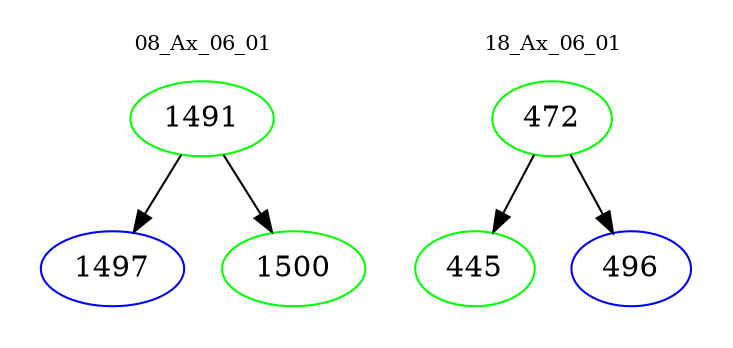 digraph{
subgraph cluster_0 {
color = white
label = "08_Ax_06_01";
fontsize=10;
T0_1491 [label="1491", color="green"]
T0_1491 -> T0_1497 [color="black"]
T0_1497 [label="1497", color="blue"]
T0_1491 -> T0_1500 [color="black"]
T0_1500 [label="1500", color="green"]
}
subgraph cluster_1 {
color = white
label = "18_Ax_06_01";
fontsize=10;
T1_472 [label="472", color="green"]
T1_472 -> T1_445 [color="black"]
T1_445 [label="445", color="green"]
T1_472 -> T1_496 [color="black"]
T1_496 [label="496", color="blue"]
}
}
